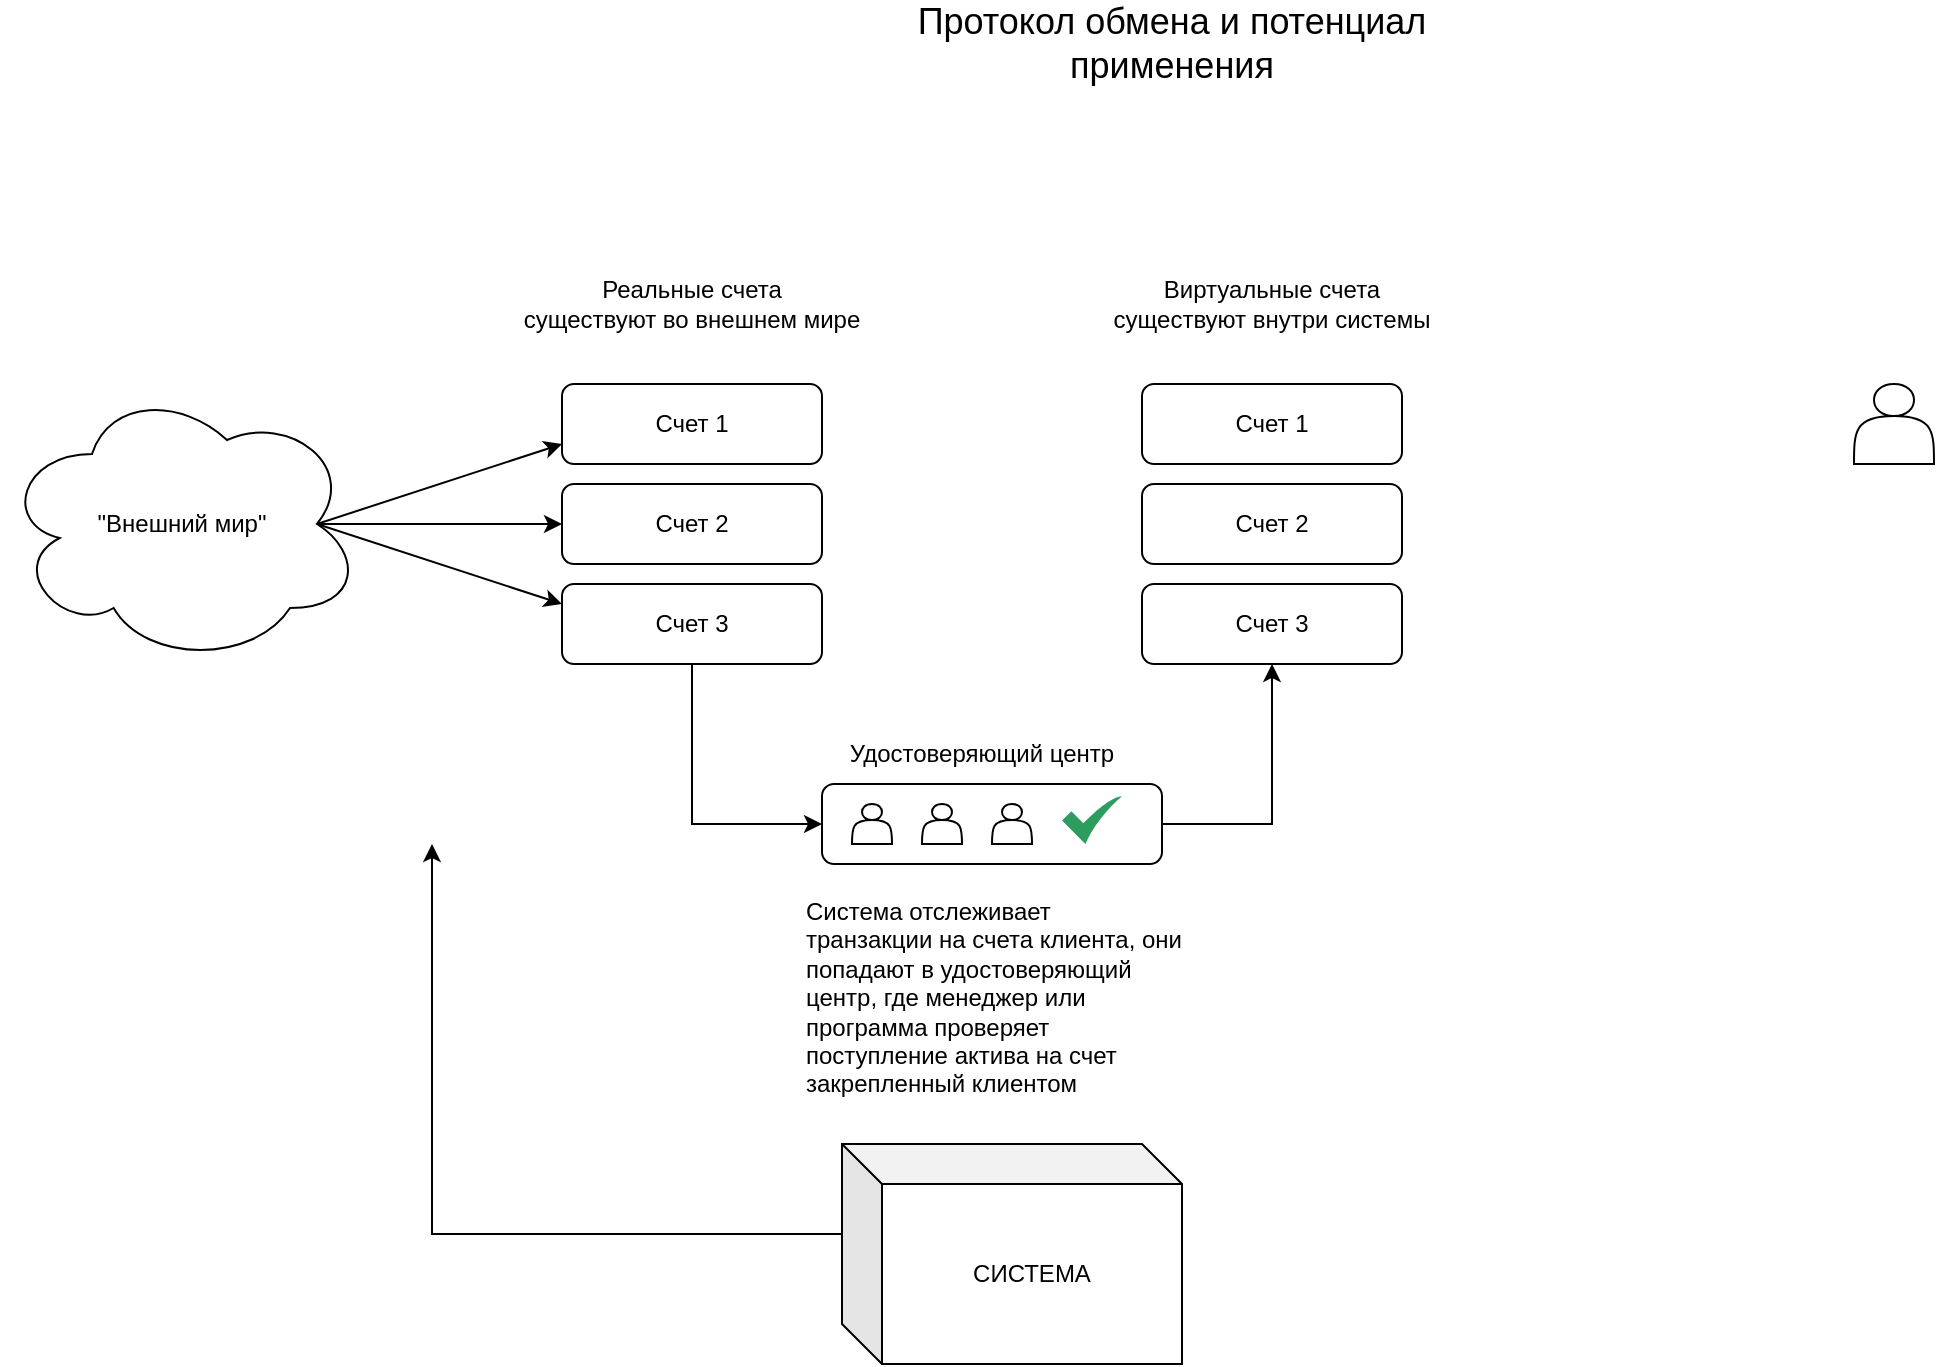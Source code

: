 <mxfile version="10.5.2" type="device"><diagram id="kBApo4ivNZ2ffxMkUGHP" name="Страница 1"><mxGraphModel dx="2182" dy="1996" grid="1" gridSize="10" guides="1" tooltips="1" connect="1" arrows="1" fold="1" page="1" pageScale="1" pageWidth="827" pageHeight="1169" math="0" shadow="0"><root><mxCell id="0"/><mxCell id="1" parent="0"/><mxCell id="We8ux1smeNUAA6vd3Zbk-34" style="edgeStyle=orthogonalEdgeStyle;rounded=0;orthogonalLoop=1;jettySize=auto;html=1;exitX=0.5;exitY=1;exitDx=0;exitDy=0;entryX=0;entryY=0.5;entryDx=0;entryDy=0;fontColor=#000000;" edge="1" parent="1" source="We8ux1smeNUAA6vd3Zbk-18" target="We8ux1smeNUAA6vd3Zbk-32"><mxGeometry relative="1" as="geometry"/></mxCell><mxCell id="We8ux1smeNUAA6vd3Zbk-18" value="Счет 3" style="rounded=1;whiteSpace=wrap;html=1;" vertex="1" parent="1"><mxGeometry x="120" y="-840" width="130" height="40" as="geometry"/></mxCell><mxCell id="We8ux1smeNUAA6vd3Zbk-17" value="Счет 2" style="rounded=1;whiteSpace=wrap;html=1;" vertex="1" parent="1"><mxGeometry x="120" y="-890" width="130" height="40" as="geometry"/></mxCell><mxCell id="We8ux1smeNUAA6vd3Zbk-14" value="Счет 1" style="rounded=1;whiteSpace=wrap;html=1;" vertex="1" parent="1"><mxGeometry x="120" y="-940" width="130" height="40" as="geometry"/></mxCell><mxCell id="oNAZgJkGXMPisS-tMJjX-1" value="Протокол обмена и потенциал применения" style="text;html=1;strokeColor=none;fillColor=none;align=center;verticalAlign=middle;whiteSpace=wrap;rounded=0;fontSize=18;" parent="1" vertex="1"><mxGeometry x="290" y="-1120" width="270" height="20" as="geometry"/></mxCell><mxCell id="We8ux1smeNUAA6vd3Zbk-22" style="rounded=0;orthogonalLoop=1;jettySize=auto;html=1;exitX=0.875;exitY=0.5;exitDx=0;exitDy=0;exitPerimeter=0;entryX=0;entryY=0.75;entryDx=0;entryDy=0;" edge="1" parent="1" source="We8ux1smeNUAA6vd3Zbk-5" target="We8ux1smeNUAA6vd3Zbk-14"><mxGeometry relative="1" as="geometry"><mxPoint x="130" y="-903" as="targetPoint"/></mxGeometry></mxCell><mxCell id="We8ux1smeNUAA6vd3Zbk-23" style="edgeStyle=none;rounded=0;orthogonalLoop=1;jettySize=auto;html=1;exitX=0.875;exitY=0.5;exitDx=0;exitDy=0;exitPerimeter=0;entryX=0;entryY=0.5;entryDx=0;entryDy=0;" edge="1" parent="1" source="We8ux1smeNUAA6vd3Zbk-5" target="We8ux1smeNUAA6vd3Zbk-17"><mxGeometry relative="1" as="geometry"/></mxCell><mxCell id="We8ux1smeNUAA6vd3Zbk-24" style="edgeStyle=none;rounded=0;orthogonalLoop=1;jettySize=auto;html=1;exitX=0.875;exitY=0.5;exitDx=0;exitDy=0;exitPerimeter=0;entryX=0;entryY=0.25;entryDx=0;entryDy=0;" edge="1" parent="1" source="We8ux1smeNUAA6vd3Zbk-5" target="We8ux1smeNUAA6vd3Zbk-18"><mxGeometry relative="1" as="geometry"/></mxCell><mxCell id="We8ux1smeNUAA6vd3Zbk-5" value="&quot;Внешний мир&quot;" style="ellipse;shape=cloud;whiteSpace=wrap;html=1;" vertex="1" parent="1"><mxGeometry x="-160" y="-940" width="180" height="140" as="geometry"/></mxCell><mxCell id="We8ux1smeNUAA6vd3Zbk-28" style="edgeStyle=orthogonalEdgeStyle;rounded=0;orthogonalLoop=1;jettySize=auto;html=1;exitX=0;exitY=0;exitDx=0;exitDy=45;exitPerimeter=0;entryX=0.5;entryY=1;entryDx=0;entryDy=0;fontColor=#999999;" edge="1" parent="1" source="We8ux1smeNUAA6vd3Zbk-7" target="We8ux1smeNUAA6vd3Zbk-26"><mxGeometry relative="1" as="geometry"/></mxCell><mxCell id="We8ux1smeNUAA6vd3Zbk-7" value="СИСТЕМА" style="shape=cube;whiteSpace=wrap;html=1;boundedLbl=1;backgroundOutline=1;darkOpacity=0.05;darkOpacity2=0.1;" vertex="1" parent="1"><mxGeometry x="260" y="-560" width="170" height="110" as="geometry"/></mxCell><mxCell id="We8ux1smeNUAA6vd3Zbk-10" value="" style="shape=actor;whiteSpace=wrap;html=1;" vertex="1" parent="1"><mxGeometry x="766" y="-940" width="40" height="40" as="geometry"/></mxCell><mxCell id="We8ux1smeNUAA6vd3Zbk-19" value="Счет 3" style="rounded=1;whiteSpace=wrap;html=1;" vertex="1" parent="1"><mxGeometry x="410" y="-840" width="130" height="40" as="geometry"/></mxCell><mxCell id="We8ux1smeNUAA6vd3Zbk-20" value="Счет 2" style="rounded=1;whiteSpace=wrap;html=1;" vertex="1" parent="1"><mxGeometry x="410" y="-890" width="130" height="40" as="geometry"/></mxCell><mxCell id="We8ux1smeNUAA6vd3Zbk-21" value="Счет 1" style="rounded=1;whiteSpace=wrap;html=1;" vertex="1" parent="1"><mxGeometry x="410" y="-940" width="130" height="40" as="geometry"/></mxCell><mxCell id="We8ux1smeNUAA6vd3Zbk-26" value="" style="shape=image;html=1;verticalAlign=top;verticalLabelPosition=bottom;labelBackgroundColor=#ffffff;imageAspect=0;aspect=fixed;image=https://cdn3.iconfinder.com/data/icons/wpzoom-developer-icon-set/500/34-128.png;rounded=1;imageBackground=none;fontColor=#999999;" vertex="1" parent="1"><mxGeometry x="10" y="-800" width="90" height="90" as="geometry"/></mxCell><mxCell id="We8ux1smeNUAA6vd3Zbk-30" value="Реальные счета&lt;br&gt;существуют во внешнем мире" style="text;html=1;strokeColor=none;fillColor=none;align=center;verticalAlign=middle;whiteSpace=wrap;rounded=0;fontColor=#000000;" vertex="1" parent="1"><mxGeometry x="90" y="-990" width="190" height="20" as="geometry"/></mxCell><mxCell id="We8ux1smeNUAA6vd3Zbk-31" value="Виртуальные счета&lt;br&gt;существуют внутри системы&lt;br&gt;" style="text;html=1;strokeColor=none;fillColor=none;align=center;verticalAlign=middle;whiteSpace=wrap;rounded=0;fontColor=#000000;" vertex="1" parent="1"><mxGeometry x="390" y="-995" width="170" height="30" as="geometry"/></mxCell><mxCell id="We8ux1smeNUAA6vd3Zbk-35" style="edgeStyle=orthogonalEdgeStyle;rounded=0;orthogonalLoop=1;jettySize=auto;html=1;exitX=1;exitY=0.5;exitDx=0;exitDy=0;entryX=0.5;entryY=1;entryDx=0;entryDy=0;fontColor=#000000;" edge="1" parent="1" source="We8ux1smeNUAA6vd3Zbk-32" target="We8ux1smeNUAA6vd3Zbk-19"><mxGeometry relative="1" as="geometry"/></mxCell><mxCell id="We8ux1smeNUAA6vd3Zbk-32" value="" style="rounded=1;whiteSpace=wrap;html=1;fontColor=#000000;" vertex="1" parent="1"><mxGeometry x="250" y="-740" width="170" height="40" as="geometry"/></mxCell><mxCell id="We8ux1smeNUAA6vd3Zbk-33" value="Удостоверяющий центр" style="text;html=1;strokeColor=none;fillColor=none;align=center;verticalAlign=middle;whiteSpace=wrap;rounded=0;fontColor=#000000;" vertex="1" parent="1"><mxGeometry x="235" y="-765" width="190" height="20" as="geometry"/></mxCell><mxCell id="We8ux1smeNUAA6vd3Zbk-37" value="" style="html=1;aspect=fixed;strokeColor=none;shadow=0;align=center;verticalAlign=top;fillColor=#2D9C5E;shape=mxgraph.gcp2.check;rounded=1;fontColor=#000000;" vertex="1" parent="1"><mxGeometry x="370" y="-734" width="30" height="24" as="geometry"/></mxCell><mxCell id="We8ux1smeNUAA6vd3Zbk-38" value="" style="shape=actor;whiteSpace=wrap;html=1;" vertex="1" parent="1"><mxGeometry x="265" y="-730" width="20" height="20" as="geometry"/></mxCell><mxCell id="We8ux1smeNUAA6vd3Zbk-39" value="" style="shape=actor;whiteSpace=wrap;html=1;" vertex="1" parent="1"><mxGeometry x="300" y="-730" width="20" height="20" as="geometry"/></mxCell><mxCell id="We8ux1smeNUAA6vd3Zbk-40" value="" style="shape=actor;whiteSpace=wrap;html=1;" vertex="1" parent="1"><mxGeometry x="335" y="-730" width="20" height="20" as="geometry"/></mxCell><mxCell id="We8ux1smeNUAA6vd3Zbk-43" value="Система отслеживает транзакции на счета клиента, они попадают в удостоверяющий центр, где менеджер или программа проверяет поступление актива на счет закрепленный клиентом" style="text;html=1;strokeColor=none;fillColor=none;align=left;verticalAlign=top;whiteSpace=wrap;rounded=0;fontColor=#000000;" vertex="1" parent="1"><mxGeometry x="240" y="-690" width="190" height="110" as="geometry"/></mxCell></root></mxGraphModel></diagram></mxfile>